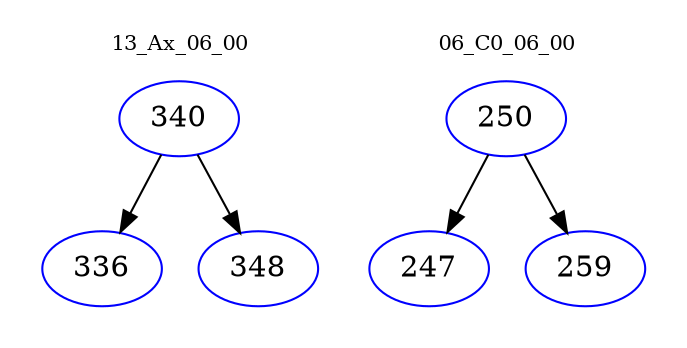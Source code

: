 digraph{
subgraph cluster_0 {
color = white
label = "13_Ax_06_00";
fontsize=10;
T0_340 [label="340", color="blue"]
T0_340 -> T0_336 [color="black"]
T0_336 [label="336", color="blue"]
T0_340 -> T0_348 [color="black"]
T0_348 [label="348", color="blue"]
}
subgraph cluster_1 {
color = white
label = "06_C0_06_00";
fontsize=10;
T1_250 [label="250", color="blue"]
T1_250 -> T1_247 [color="black"]
T1_247 [label="247", color="blue"]
T1_250 -> T1_259 [color="black"]
T1_259 [label="259", color="blue"]
}
}
